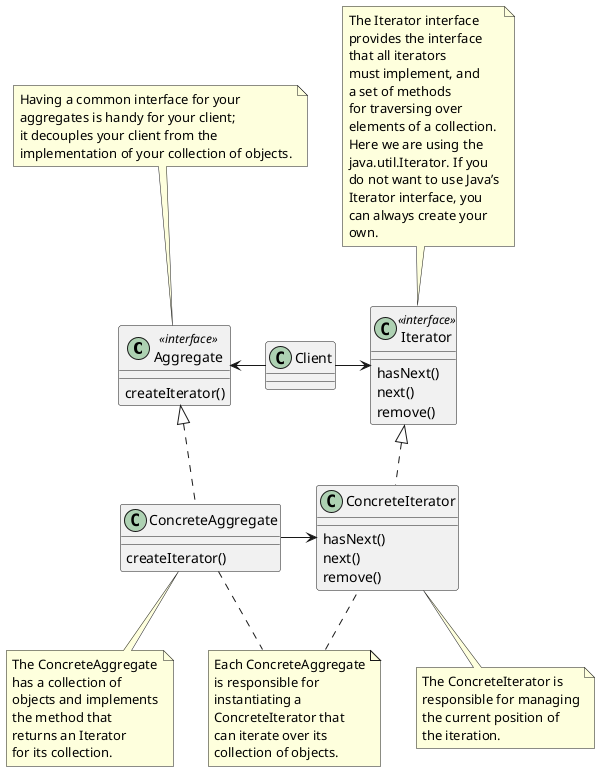 @startuml
class Aggregate <<interface>>
class Client
class Iterator <<interface>>
together {
class ConcreteAggregate
class ConcreteIterator
}

Aggregate : createIterator()
ConcreteAggregate : createIterator()
Iterator : hasNext()
Iterator : next()
Iterator : remove()
ConcreteIterator : hasNext()
ConcreteIterator : next()
ConcreteIterator : remove()

Aggregate <- Client
Client -> Iterator
ConcreteAggregate -> ConcreteIterator
Iterator <|.. ConcreteIterator
Aggregate <|.. ConcreteAggregate

note top of Aggregate
Having a common interface for your
aggregates is handy for your client;
it decouples your client from the
implementation of your collection of objects.
end note

note bottom of ConcreteAggregate
The ConcreteAggregate
has a collection of
objects and implements
the method that
returns an Iterator
for its collection.
end note

note “Each ConcreteAggregate\nis responsible for\ninstantiating a\nConcreteIterator that\ncan iterate over its\ncollection of objects.” as n1
ConcreteAggregate .. n1
n1 .. ConcreteIterator

note bottom of ConcreteIterator
The ConcreteIterator is
responsible for managing
the current position of
the iteration.
end note

note top of Iterator
The Iterator interface
provides the interface
that all iterators
must implement, and
a set of methods
for traversing over
elements of a collection.
Here we are using the
java.util.Iterator. If you
do not want to use Java’s
Iterator interface, you
can always create your
own.
end note
@enduml
